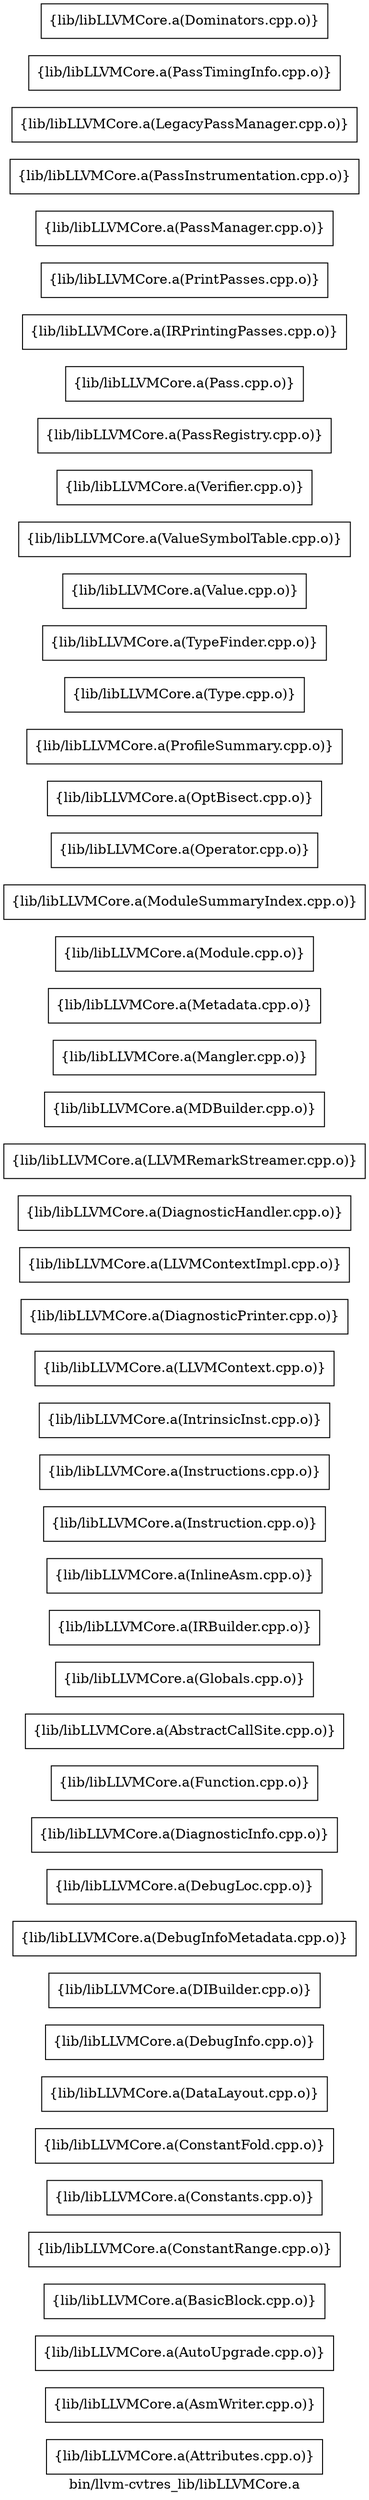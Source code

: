 digraph "bin/llvm-cvtres_lib/libLLVMCore.a" {
	label="bin/llvm-cvtres_lib/libLLVMCore.a";
	rankdir=LR;

	Node0x56025f2c33b8 [shape=record,shape=box,group=0,label="{lib/libLLVMCore.a(Attributes.cpp.o)}"];
	Node0x56025f2c3ef8 [shape=record,shape=box,group=0,label="{lib/libLLVMCore.a(AsmWriter.cpp.o)}"];
	Node0x56025f2c5528 [shape=record,shape=box,group=0,label="{lib/libLLVMCore.a(AutoUpgrade.cpp.o)}"];
	Node0x56025f2c7148 [shape=record,shape=box,group=0,label="{lib/libLLVMCore.a(BasicBlock.cpp.o)}"];
	Node0x56025f2beea8 [shape=record,shape=box,group=0,label="{lib/libLLVMCore.a(ConstantRange.cpp.o)}"];
	Node0x56025f2bfb28 [shape=record,shape=box,group=0,label="{lib/libLLVMCore.a(Constants.cpp.o)}"];
	Node0x56025f2c07a8 [shape=record,shape=box,group=0,label="{lib/libLLVMCore.a(ConstantFold.cpp.o)}"];
	Node0x56025f2c0078 [shape=record,shape=box,group=0,label="{lib/libLLVMCore.a(DataLayout.cpp.o)}"];
	Node0x56025f2c6b58 [shape=record,shape=box,group=0,label="{lib/libLLVMCore.a(DebugInfo.cpp.o)}"];
	Node0x56025f2c62e8 [shape=record,shape=box,group=0,label="{lib/libLLVMCore.a(DIBuilder.cpp.o)}"];
	Node0x56025f2c7b48 [shape=record,shape=box,group=0,label="{lib/libLLVMCore.a(DebugInfoMetadata.cpp.o)}"];
	Node0x56025f2c8048 [shape=record,shape=box,group=0,label="{lib/libLLVMCore.a(DebugLoc.cpp.o)}"];
	Node0x56025f2c73c8 [shape=record,shape=box,group=0,label="{lib/libLLVMCore.a(DiagnosticInfo.cpp.o)}"];
	Node0x56025f2c68d8 [shape=record,shape=box,group=0,label="{lib/libLLVMCore.a(Function.cpp.o)}"];
	Node0x56025f2c6b08 [shape=record,shape=box,group=0,label="{lib/libLLVMCore.a(AbstractCallSite.cpp.o)}"];
	Node0x56025f2c78c8 [shape=record,shape=box,group=0,label="{lib/libLLVMCore.a(Globals.cpp.o)}"];
	Node0x56025f2c7198 [shape=record,shape=box,group=0,label="{lib/libLLVMCore.a(IRBuilder.cpp.o)}"];
	Node0x56025f2c4538 [shape=record,shape=box,group=0,label="{lib/libLLVMCore.a(InlineAsm.cpp.o)}"];
	Node0x56025f2c3598 [shape=record,shape=box,group=0,label="{lib/libLLVMCore.a(Instruction.cpp.o)}"];
	Node0x56025f2c3868 [shape=record,shape=box,group=0,label="{lib/libLLVMCore.a(Instructions.cpp.o)}"];
	Node0x56025f2c58e8 [shape=record,shape=box,group=0,label="{lib/libLLVMCore.a(IntrinsicInst.cpp.o)}"];
	Node0x56025f2c4768 [shape=record,shape=box,group=0,label="{lib/libLLVMCore.a(LLVMContext.cpp.o)}"];
	Node0x56025f2be7c8 [shape=record,shape=box,group=0,label="{lib/libLLVMCore.a(DiagnosticPrinter.cpp.o)}"];
	Node0x56025f2be458 [shape=record,shape=box,group=0,label="{lib/libLLVMCore.a(LLVMContextImpl.cpp.o)}"];
	Node0x56025f2c0c58 [shape=record,shape=box,group=0,label="{lib/libLLVMCore.a(DiagnosticHandler.cpp.o)}"];
	Node0x56025f2bfd58 [shape=record,shape=box,group=0,label="{lib/libLLVMCore.a(LLVMRemarkStreamer.cpp.o)}"];
	Node0x56025f2c16a8 [shape=record,shape=box,group=0,label="{lib/libLLVMCore.a(MDBuilder.cpp.o)}"];
	Node0x56025f2c1428 [shape=record,shape=box,group=0,label="{lib/libLLVMCore.a(Mangler.cpp.o)}"];
	Node0x56025f2c2fa8 [shape=record,shape=box,group=0,label="{lib/libLLVMCore.a(Metadata.cpp.o)}"];
	Node0x56025f2c2d28 [shape=record,shape=box,group=0,label="{lib/libLLVMCore.a(Module.cpp.o)}"];
	Node0x56025f2c45d8 [shape=record,shape=box,group=0,label="{lib/libLLVMCore.a(ModuleSummaryIndex.cpp.o)}"];
	Node0x56025f2c5d98 [shape=record,shape=box,group=0,label="{lib/libLLVMCore.a(Operator.cpp.o)}"];
	Node0x56025f2c6068 [shape=record,shape=box,group=0,label="{lib/libLLVMCore.a(OptBisect.cpp.o)}"];
	Node0x56025f2c5168 [shape=record,shape=box,group=0,label="{lib/libLLVMCore.a(ProfileSummary.cpp.o)}"];
	Node0x56025f2c4ad8 [shape=record,shape=box,group=0,label="{lib/libLLVMCore.a(Type.cpp.o)}"];
	Node0x56025f2c4b78 [shape=record,shape=box,group=0,label="{lib/libLLVMCore.a(TypeFinder.cpp.o)}"];
	Node0x56025f2c2e18 [shape=record,shape=box,group=0,label="{lib/libLLVMCore.a(Value.cpp.o)}"];
	Node0x56025f2c1888 [shape=record,shape=box,group=0,label="{lib/libLLVMCore.a(ValueSymbolTable.cpp.o)}"];
	Node0x56025f2c0c08 [shape=record,shape=box,group=0,label="{lib/libLLVMCore.a(Verifier.cpp.o)}"];
	Node0x56025f2c55c8 [shape=record,shape=box,group=0,label="{lib/libLLVMCore.a(PassRegistry.cpp.o)}"];
	Node0x56025f2c4e48 [shape=record,shape=box,group=0,label="{lib/libLLVMCore.a(Pass.cpp.o)}"];
	Node0x56025f2c4b28 [shape=record,shape=box,group=0,label="{lib/libLLVMCore.a(IRPrintingPasses.cpp.o)}"];
	Node0x56025f2c42b8 [shape=record,shape=box,group=0,label="{lib/libLLVMCore.a(PrintPasses.cpp.o)}"];
	Node0x56025f2c3bd8 [shape=record,shape=box,group=0,label="{lib/libLLVMCore.a(PassManager.cpp.o)}"];
	Node0x56025f2c3688 [shape=record,shape=box,group=0,label="{lib/libLLVMCore.a(PassInstrumentation.cpp.o)}"];
	Node0x56025f2c7008 [shape=record,shape=box,group=0,label="{lib/libLLVMCore.a(LegacyPassManager.cpp.o)}"];
	Node0x56025f2c7fa8 [shape=record,shape=box,group=0,label="{lib/libLLVMCore.a(PassTimingInfo.cpp.o)}"];
	Node0x56025f2c7be8 [shape=record,shape=box,group=0,label="{lib/libLLVMCore.a(Dominators.cpp.o)}"];
}

